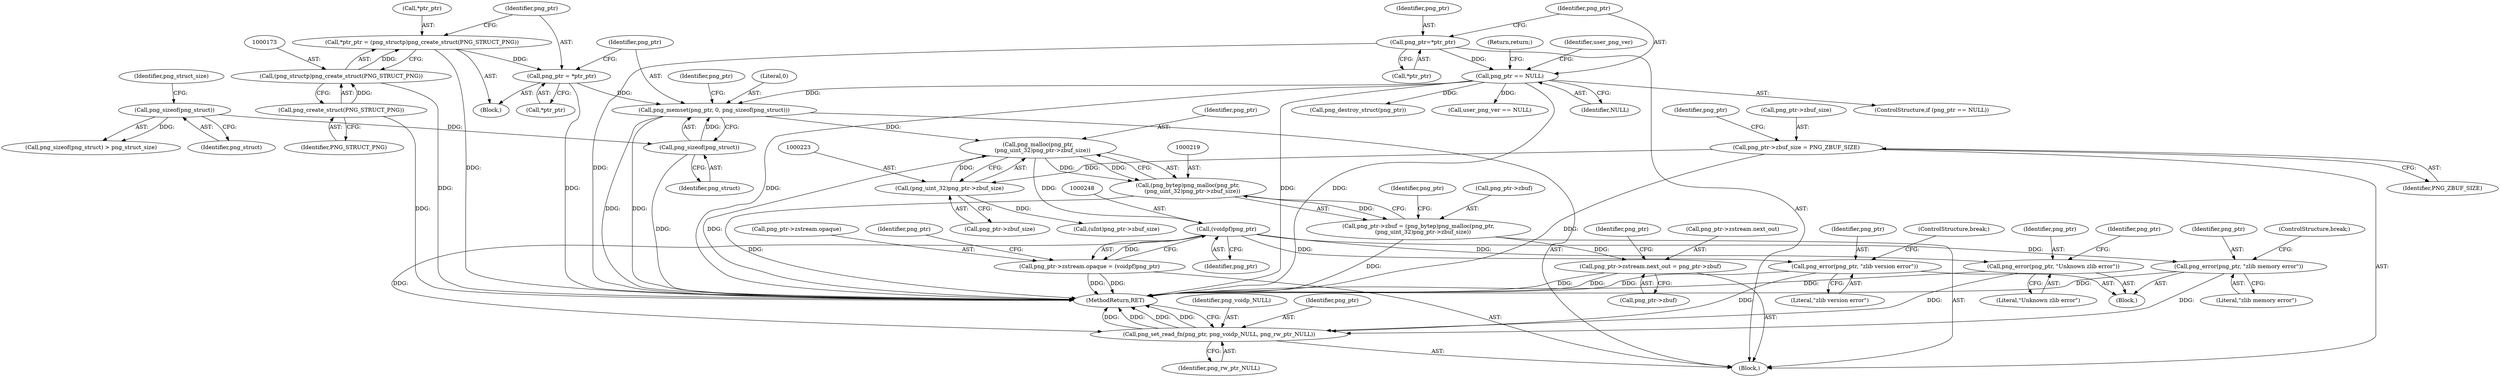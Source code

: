 digraph "0_Chrome_7f3d85b096f66870a15b37c2f40b219b2e292693_7@API" {
"1000220" [label="(Call,png_malloc(png_ptr,\n     (png_uint_32)png_ptr->zbuf_size))"];
"1000180" [label="(Call,png_memset(png_ptr, 0, png_sizeof(png_struct)))"];
"1000176" [label="(Call,png_ptr = *ptr_ptr)"];
"1000169" [label="(Call,*ptr_ptr = (png_structp)png_create_struct(PNG_STRUCT_PNG))"];
"1000172" [label="(Call,(png_structp)png_create_struct(PNG_STRUCT_PNG))"];
"1000174" [label="(Call,png_create_struct(PNG_STRUCT_PNG))"];
"1000123" [label="(Call,png_ptr == NULL)"];
"1000118" [label="(Call,png_ptr=*ptr_ptr)"];
"1000183" [label="(Call,png_sizeof(png_struct))"];
"1000163" [label="(Call,png_sizeof(png_struct))"];
"1000222" [label="(Call,(png_uint_32)png_ptr->zbuf_size)"];
"1000202" [label="(Call,png_ptr->zbuf_size = PNG_ZBUF_SIZE)"];
"1000218" [label="(Call,(png_bytep)png_malloc(png_ptr,\n     (png_uint_32)png_ptr->zbuf_size))"];
"1000214" [label="(Call,png_ptr->zbuf = (png_bytep)png_malloc(png_ptr,\n     (png_uint_32)png_ptr->zbuf_size))"];
"1000273" [label="(Call,png_ptr->zstream.next_out = png_ptr->zbuf)"];
"1000247" [label="(Call,(voidpf)png_ptr)"];
"1000241" [label="(Call,png_ptr->zstream.opaque = (voidpf)png_ptr)"];
"1000260" [label="(Call,png_error(png_ptr, \"zlib memory error\"))"];
"1000293" [label="(Call,png_set_read_fn(png_ptr, png_voidp_NULL, png_rw_ptr_NULL))"];
"1000265" [label="(Call,png_error(png_ptr, \"zlib version error\"))"];
"1000270" [label="(Call,png_error(png_ptr, \"Unknown zlib error\"))"];
"1000210" [label="(Identifier,png_ptr)"];
"1000285" [label="(Identifier,png_ptr)"];
"1000224" [label="(Call,png_ptr->zbuf_size)"];
"1000242" [label="(Call,png_ptr->zstream.opaque)"];
"1000164" [label="(Identifier,png_struct)"];
"1000181" [label="(Identifier,png_ptr)"];
"1000230" [label="(Identifier,png_ptr)"];
"1000273" [label="(Call,png_ptr->zstream.next_out = png_ptr->zbuf)"];
"1000279" [label="(Call,png_ptr->zbuf)"];
"1000126" [label="(Return,return;)"];
"1000178" [label="(Call,*ptr_ptr)"];
"1000124" [label="(Identifier,png_ptr)"];
"1000131" [label="(Call,user_png_ver == NULL)"];
"1000184" [label="(Identifier,png_struct)"];
"1000163" [label="(Call,png_sizeof(png_struct))"];
"1000249" [label="(Identifier,png_ptr)"];
"1000118" [label="(Call,png_ptr=*ptr_ptr)"];
"1000218" [label="(Call,(png_bytep)png_malloc(png_ptr,\n     (png_uint_32)png_ptr->zbuf_size))"];
"1000222" [label="(Call,(png_uint_32)png_ptr->zbuf_size)"];
"1000256" [label="(Block,)"];
"1000261" [label="(Identifier,png_ptr)"];
"1000267" [label="(Literal,\"zlib version error\")"];
"1000297" [label="(MethodReturn,RET)"];
"1000183" [label="(Call,png_sizeof(png_struct))"];
"1000206" [label="(Identifier,PNG_ZBUF_SIZE)"];
"1000180" [label="(Call,png_memset(png_ptr, 0, png_sizeof(png_struct)))"];
"1000265" [label="(Call,png_error(png_ptr, \"zlib version error\"))"];
"1000288" [label="(Call,(uInt)png_ptr->zbuf_size)"];
"1000274" [label="(Call,png_ptr->zstream.next_out)"];
"1000187" [label="(Identifier,png_ptr)"];
"1000169" [label="(Call,*ptr_ptr = (png_structp)png_create_struct(PNG_STRUCT_PNG))"];
"1000296" [label="(Identifier,png_rw_ptr_NULL)"];
"1000125" [label="(Identifier,NULL)"];
"1000119" [label="(Identifier,png_ptr)"];
"1000295" [label="(Identifier,png_voidp_NULL)"];
"1000271" [label="(Identifier,png_ptr)"];
"1000202" [label="(Call,png_ptr->zbuf_size = PNG_ZBUF_SIZE)"];
"1000214" [label="(Call,png_ptr->zbuf = (png_bytep)png_malloc(png_ptr,\n     (png_uint_32)png_ptr->zbuf_size))"];
"1000270" [label="(Call,png_error(png_ptr, \"Unknown zlib error\"))"];
"1000176" [label="(Call,png_ptr = *ptr_ptr)"];
"1000166" [label="(Block,)"];
"1000172" [label="(Call,(png_structp)png_create_struct(PNG_STRUCT_PNG))"];
"1000162" [label="(Call,png_sizeof(png_struct) > png_struct_size)"];
"1000260" [label="(Call,png_error(png_ptr, \"zlib memory error\"))"];
"1000165" [label="(Identifier,png_struct_size)"];
"1000221" [label="(Identifier,png_ptr)"];
"1000203" [label="(Call,png_ptr->zbuf_size)"];
"1000123" [label="(Call,png_ptr == NULL)"];
"1000122" [label="(ControlStructure,if (png_ptr == NULL))"];
"1000293" [label="(Call,png_set_read_fn(png_ptr, png_voidp_NULL, png_rw_ptr_NULL))"];
"1000167" [label="(Call,png_destroy_struct(png_ptr))"];
"1000170" [label="(Call,*ptr_ptr)"];
"1000174" [label="(Call,png_create_struct(PNG_STRUCT_PNG))"];
"1000241" [label="(Call,png_ptr->zstream.opaque = (voidpf)png_ptr)"];
"1000215" [label="(Call,png_ptr->zbuf)"];
"1000254" [label="(Identifier,png_ptr)"];
"1000266" [label="(Identifier,png_ptr)"];
"1000220" [label="(Call,png_malloc(png_ptr,\n     (png_uint_32)png_ptr->zbuf_size))"];
"1000268" [label="(ControlStructure,break;)"];
"1000272" [label="(Literal,\"Unknown zlib error\")"];
"1000247" [label="(Call,(voidpf)png_ptr)"];
"1000262" [label="(Literal,\"zlib memory error\")"];
"1000276" [label="(Identifier,png_ptr)"];
"1000177" [label="(Identifier,png_ptr)"];
"1000111" [label="(Block,)"];
"1000263" [label="(ControlStructure,break;)"];
"1000175" [label="(Identifier,PNG_STRUCT_PNG)"];
"1000132" [label="(Identifier,user_png_ver)"];
"1000294" [label="(Identifier,png_ptr)"];
"1000182" [label="(Literal,0)"];
"1000120" [label="(Call,*ptr_ptr)"];
"1000220" -> "1000218"  [label="AST: "];
"1000220" -> "1000222"  [label="CFG: "];
"1000221" -> "1000220"  [label="AST: "];
"1000222" -> "1000220"  [label="AST: "];
"1000218" -> "1000220"  [label="CFG: "];
"1000220" -> "1000297"  [label="DDG: "];
"1000220" -> "1000218"  [label="DDG: "];
"1000220" -> "1000218"  [label="DDG: "];
"1000180" -> "1000220"  [label="DDG: "];
"1000222" -> "1000220"  [label="DDG: "];
"1000220" -> "1000247"  [label="DDG: "];
"1000180" -> "1000111"  [label="AST: "];
"1000180" -> "1000183"  [label="CFG: "];
"1000181" -> "1000180"  [label="AST: "];
"1000182" -> "1000180"  [label="AST: "];
"1000183" -> "1000180"  [label="AST: "];
"1000187" -> "1000180"  [label="CFG: "];
"1000180" -> "1000297"  [label="DDG: "];
"1000180" -> "1000297"  [label="DDG: "];
"1000176" -> "1000180"  [label="DDG: "];
"1000123" -> "1000180"  [label="DDG: "];
"1000183" -> "1000180"  [label="DDG: "];
"1000176" -> "1000166"  [label="AST: "];
"1000176" -> "1000178"  [label="CFG: "];
"1000177" -> "1000176"  [label="AST: "];
"1000178" -> "1000176"  [label="AST: "];
"1000181" -> "1000176"  [label="CFG: "];
"1000176" -> "1000297"  [label="DDG: "];
"1000169" -> "1000176"  [label="DDG: "];
"1000169" -> "1000166"  [label="AST: "];
"1000169" -> "1000172"  [label="CFG: "];
"1000170" -> "1000169"  [label="AST: "];
"1000172" -> "1000169"  [label="AST: "];
"1000177" -> "1000169"  [label="CFG: "];
"1000169" -> "1000297"  [label="DDG: "];
"1000172" -> "1000169"  [label="DDG: "];
"1000172" -> "1000174"  [label="CFG: "];
"1000173" -> "1000172"  [label="AST: "];
"1000174" -> "1000172"  [label="AST: "];
"1000172" -> "1000297"  [label="DDG: "];
"1000174" -> "1000172"  [label="DDG: "];
"1000174" -> "1000175"  [label="CFG: "];
"1000175" -> "1000174"  [label="AST: "];
"1000174" -> "1000297"  [label="DDG: "];
"1000123" -> "1000122"  [label="AST: "];
"1000123" -> "1000125"  [label="CFG: "];
"1000124" -> "1000123"  [label="AST: "];
"1000125" -> "1000123"  [label="AST: "];
"1000126" -> "1000123"  [label="CFG: "];
"1000132" -> "1000123"  [label="CFG: "];
"1000123" -> "1000297"  [label="DDG: "];
"1000123" -> "1000297"  [label="DDG: "];
"1000123" -> "1000297"  [label="DDG: "];
"1000118" -> "1000123"  [label="DDG: "];
"1000123" -> "1000131"  [label="DDG: "];
"1000123" -> "1000167"  [label="DDG: "];
"1000118" -> "1000111"  [label="AST: "];
"1000118" -> "1000120"  [label="CFG: "];
"1000119" -> "1000118"  [label="AST: "];
"1000120" -> "1000118"  [label="AST: "];
"1000124" -> "1000118"  [label="CFG: "];
"1000118" -> "1000297"  [label="DDG: "];
"1000183" -> "1000184"  [label="CFG: "];
"1000184" -> "1000183"  [label="AST: "];
"1000183" -> "1000297"  [label="DDG: "];
"1000163" -> "1000183"  [label="DDG: "];
"1000163" -> "1000162"  [label="AST: "];
"1000163" -> "1000164"  [label="CFG: "];
"1000164" -> "1000163"  [label="AST: "];
"1000165" -> "1000163"  [label="CFG: "];
"1000163" -> "1000162"  [label="DDG: "];
"1000222" -> "1000224"  [label="CFG: "];
"1000223" -> "1000222"  [label="AST: "];
"1000224" -> "1000222"  [label="AST: "];
"1000202" -> "1000222"  [label="DDG: "];
"1000222" -> "1000288"  [label="DDG: "];
"1000202" -> "1000111"  [label="AST: "];
"1000202" -> "1000206"  [label="CFG: "];
"1000203" -> "1000202"  [label="AST: "];
"1000206" -> "1000202"  [label="AST: "];
"1000210" -> "1000202"  [label="CFG: "];
"1000202" -> "1000297"  [label="DDG: "];
"1000218" -> "1000214"  [label="AST: "];
"1000219" -> "1000218"  [label="AST: "];
"1000214" -> "1000218"  [label="CFG: "];
"1000218" -> "1000297"  [label="DDG: "];
"1000218" -> "1000214"  [label="DDG: "];
"1000214" -> "1000111"  [label="AST: "];
"1000215" -> "1000214"  [label="AST: "];
"1000230" -> "1000214"  [label="CFG: "];
"1000214" -> "1000297"  [label="DDG: "];
"1000214" -> "1000273"  [label="DDG: "];
"1000273" -> "1000111"  [label="AST: "];
"1000273" -> "1000279"  [label="CFG: "];
"1000274" -> "1000273"  [label="AST: "];
"1000279" -> "1000273"  [label="AST: "];
"1000285" -> "1000273"  [label="CFG: "];
"1000273" -> "1000297"  [label="DDG: "];
"1000273" -> "1000297"  [label="DDG: "];
"1000247" -> "1000241"  [label="AST: "];
"1000247" -> "1000249"  [label="CFG: "];
"1000248" -> "1000247"  [label="AST: "];
"1000249" -> "1000247"  [label="AST: "];
"1000241" -> "1000247"  [label="CFG: "];
"1000247" -> "1000241"  [label="DDG: "];
"1000247" -> "1000260"  [label="DDG: "];
"1000247" -> "1000265"  [label="DDG: "];
"1000247" -> "1000270"  [label="DDG: "];
"1000247" -> "1000293"  [label="DDG: "];
"1000241" -> "1000111"  [label="AST: "];
"1000242" -> "1000241"  [label="AST: "];
"1000254" -> "1000241"  [label="CFG: "];
"1000241" -> "1000297"  [label="DDG: "];
"1000241" -> "1000297"  [label="DDG: "];
"1000260" -> "1000256"  [label="AST: "];
"1000260" -> "1000262"  [label="CFG: "];
"1000261" -> "1000260"  [label="AST: "];
"1000262" -> "1000260"  [label="AST: "];
"1000263" -> "1000260"  [label="CFG: "];
"1000260" -> "1000297"  [label="DDG: "];
"1000260" -> "1000293"  [label="DDG: "];
"1000293" -> "1000111"  [label="AST: "];
"1000293" -> "1000296"  [label="CFG: "];
"1000294" -> "1000293"  [label="AST: "];
"1000295" -> "1000293"  [label="AST: "];
"1000296" -> "1000293"  [label="AST: "];
"1000297" -> "1000293"  [label="CFG: "];
"1000293" -> "1000297"  [label="DDG: "];
"1000293" -> "1000297"  [label="DDG: "];
"1000293" -> "1000297"  [label="DDG: "];
"1000293" -> "1000297"  [label="DDG: "];
"1000265" -> "1000293"  [label="DDG: "];
"1000270" -> "1000293"  [label="DDG: "];
"1000265" -> "1000256"  [label="AST: "];
"1000265" -> "1000267"  [label="CFG: "];
"1000266" -> "1000265"  [label="AST: "];
"1000267" -> "1000265"  [label="AST: "];
"1000268" -> "1000265"  [label="CFG: "];
"1000265" -> "1000297"  [label="DDG: "];
"1000270" -> "1000256"  [label="AST: "];
"1000270" -> "1000272"  [label="CFG: "];
"1000271" -> "1000270"  [label="AST: "];
"1000272" -> "1000270"  [label="AST: "];
"1000276" -> "1000270"  [label="CFG: "];
"1000270" -> "1000297"  [label="DDG: "];
}
